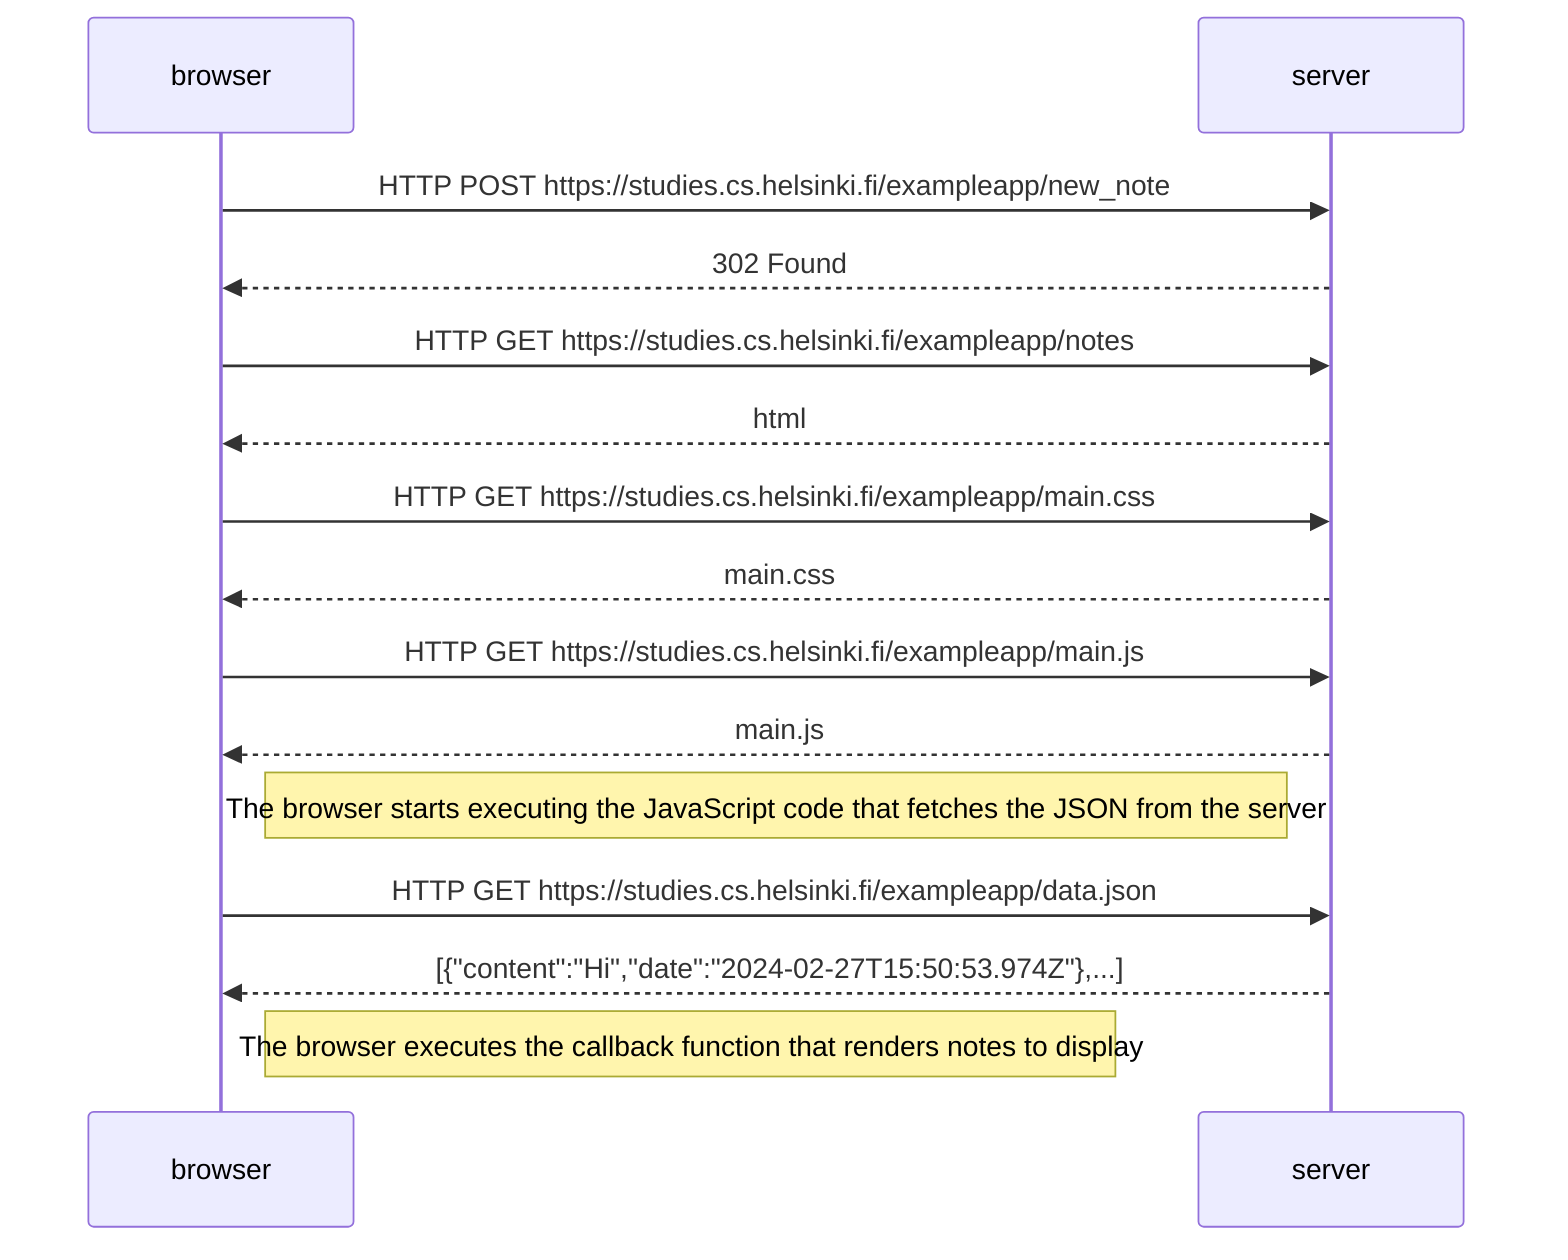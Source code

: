 sequenceDiagram
participant browser
participant server

browser ->> server: HTTP POST https://studies.cs.helsinki.fi/exampleapp/new_note
server -->> browser: 302 Found

browser ->> server: HTTP GET https://studies.cs.helsinki.fi/exampleapp/notes
server -->> browser: html

browser ->> server: HTTP GET https://studies.cs.helsinki.fi/exampleapp/main.css
server -->> browser: main.css

browser ->> server: HTTP GET https://studies.cs.helsinki.fi/exampleapp/main.js
server -->> browser: main.js

Note right of browser: The browser starts executing the JavaScript code that fetches the JSON from the server

browser ->> server: HTTP GET https://studies.cs.helsinki.fi/exampleapp/data.json
server -->> browser: [{"content":"Hi","date":"2024-02-27T15:50:53.974Z"},...]

Note right of browser: The browser executes the callback function that renders notes to display